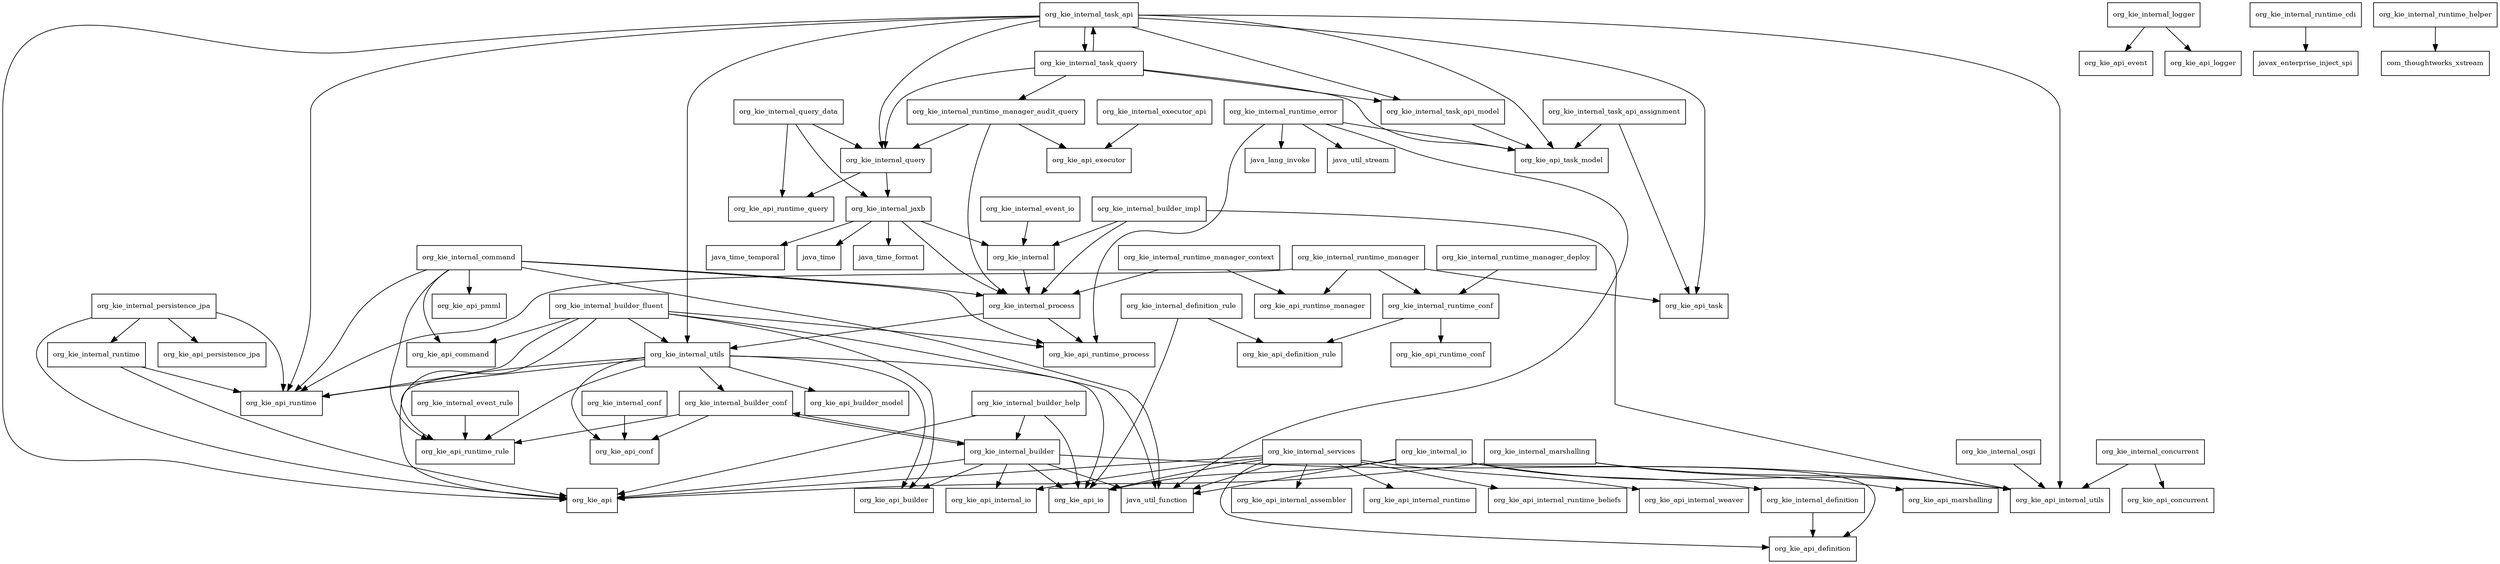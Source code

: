 digraph kie_internal_7_24_0_Final_package_dependencies {
  node [shape = box, fontsize=10.0];
  org_kie_internal -> org_kie_internal_process;
  org_kie_internal_builder -> java_util_function;
  org_kie_internal_builder -> org_kie_api;
  org_kie_internal_builder -> org_kie_api_builder;
  org_kie_internal_builder -> org_kie_api_internal_io;
  org_kie_internal_builder -> org_kie_api_internal_utils;
  org_kie_internal_builder -> org_kie_api_io;
  org_kie_internal_builder -> org_kie_internal_builder_conf;
  org_kie_internal_builder_conf -> org_kie_api_conf;
  org_kie_internal_builder_conf -> org_kie_api_runtime_rule;
  org_kie_internal_builder_conf -> org_kie_internal_builder;
  org_kie_internal_builder_fluent -> java_util_function;
  org_kie_internal_builder_fluent -> org_kie_api_builder;
  org_kie_internal_builder_fluent -> org_kie_api_command;
  org_kie_internal_builder_fluent -> org_kie_api_runtime;
  org_kie_internal_builder_fluent -> org_kie_api_runtime_process;
  org_kie_internal_builder_fluent -> org_kie_api_runtime_rule;
  org_kie_internal_builder_fluent -> org_kie_internal_utils;
  org_kie_internal_builder_help -> org_kie_api;
  org_kie_internal_builder_help -> org_kie_api_io;
  org_kie_internal_builder_help -> org_kie_internal_builder;
  org_kie_internal_builder_impl -> org_kie_api_internal_utils;
  org_kie_internal_builder_impl -> org_kie_internal;
  org_kie_internal_builder_impl -> org_kie_internal_process;
  org_kie_internal_command -> java_util_function;
  org_kie_internal_command -> org_kie_api_command;
  org_kie_internal_command -> org_kie_api_pmml;
  org_kie_internal_command -> org_kie_api_runtime;
  org_kie_internal_command -> org_kie_api_runtime_process;
  org_kie_internal_command -> org_kie_api_runtime_rule;
  org_kie_internal_command -> org_kie_internal_process;
  org_kie_internal_concurrent -> org_kie_api_concurrent;
  org_kie_internal_concurrent -> org_kie_api_internal_utils;
  org_kie_internal_conf -> org_kie_api_conf;
  org_kie_internal_definition -> org_kie_api_definition;
  org_kie_internal_definition_rule -> org_kie_api_definition_rule;
  org_kie_internal_definition_rule -> org_kie_api_io;
  org_kie_internal_event_io -> org_kie_internal;
  org_kie_internal_event_rule -> org_kie_api_runtime_rule;
  org_kie_internal_executor_api -> org_kie_api_executor;
  org_kie_internal_io -> java_util_function;
  org_kie_internal_io -> org_kie_api_definition;
  org_kie_internal_io -> org_kie_api_internal_utils;
  org_kie_internal_io -> org_kie_api_io;
  org_kie_internal_io -> org_kie_internal_definition;
  org_kie_internal_jaxb -> java_time;
  org_kie_internal_jaxb -> java_time_format;
  org_kie_internal_jaxb -> java_time_temporal;
  org_kie_internal_jaxb -> org_kie_internal;
  org_kie_internal_jaxb -> org_kie_internal_process;
  org_kie_internal_logger -> org_kie_api_event;
  org_kie_internal_logger -> org_kie_api_logger;
  org_kie_internal_marshalling -> org_kie_api;
  org_kie_internal_marshalling -> org_kie_api_internal_utils;
  org_kie_internal_marshalling -> org_kie_api_marshalling;
  org_kie_internal_osgi -> org_kie_api_internal_utils;
  org_kie_internal_persistence_jpa -> org_kie_api;
  org_kie_internal_persistence_jpa -> org_kie_api_persistence_jpa;
  org_kie_internal_persistence_jpa -> org_kie_api_runtime;
  org_kie_internal_persistence_jpa -> org_kie_internal_runtime;
  org_kie_internal_process -> org_kie_api_runtime_process;
  org_kie_internal_process -> org_kie_internal_utils;
  org_kie_internal_query -> org_kie_api_runtime_query;
  org_kie_internal_query -> org_kie_internal_jaxb;
  org_kie_internal_query_data -> org_kie_api_runtime_query;
  org_kie_internal_query_data -> org_kie_internal_jaxb;
  org_kie_internal_query_data -> org_kie_internal_query;
  org_kie_internal_runtime -> org_kie_api;
  org_kie_internal_runtime -> org_kie_api_runtime;
  org_kie_internal_runtime_cdi -> javax_enterprise_inject_spi;
  org_kie_internal_runtime_conf -> org_kie_api_definition_rule;
  org_kie_internal_runtime_conf -> org_kie_api_runtime_conf;
  org_kie_internal_runtime_error -> java_lang_invoke;
  org_kie_internal_runtime_error -> java_util_function;
  org_kie_internal_runtime_error -> java_util_stream;
  org_kie_internal_runtime_error -> org_kie_api_runtime_process;
  org_kie_internal_runtime_error -> org_kie_api_task_model;
  org_kie_internal_runtime_helper -> com_thoughtworks_xstream;
  org_kie_internal_runtime_manager -> org_kie_api_runtime;
  org_kie_internal_runtime_manager -> org_kie_api_runtime_manager;
  org_kie_internal_runtime_manager -> org_kie_api_task;
  org_kie_internal_runtime_manager -> org_kie_internal_runtime_conf;
  org_kie_internal_runtime_manager_audit_query -> org_kie_api_executor;
  org_kie_internal_runtime_manager_audit_query -> org_kie_internal_process;
  org_kie_internal_runtime_manager_audit_query -> org_kie_internal_query;
  org_kie_internal_runtime_manager_context -> org_kie_api_runtime_manager;
  org_kie_internal_runtime_manager_context -> org_kie_internal_process;
  org_kie_internal_runtime_manager_deploy -> org_kie_internal_runtime_conf;
  org_kie_internal_services -> java_util_function;
  org_kie_internal_services -> org_kie_api;
  org_kie_internal_services -> org_kie_api_definition;
  org_kie_internal_services -> org_kie_api_internal_assembler;
  org_kie_internal_services -> org_kie_api_internal_io;
  org_kie_internal_services -> org_kie_api_internal_runtime;
  org_kie_internal_services -> org_kie_api_internal_runtime_beliefs;
  org_kie_internal_services -> org_kie_api_internal_weaver;
  org_kie_internal_services -> org_kie_api_io;
  org_kie_internal_task_api -> org_kie_api;
  org_kie_internal_task_api -> org_kie_api_internal_utils;
  org_kie_internal_task_api -> org_kie_api_runtime;
  org_kie_internal_task_api -> org_kie_api_task;
  org_kie_internal_task_api -> org_kie_api_task_model;
  org_kie_internal_task_api -> org_kie_internal_query;
  org_kie_internal_task_api -> org_kie_internal_task_api_model;
  org_kie_internal_task_api -> org_kie_internal_task_query;
  org_kie_internal_task_api -> org_kie_internal_utils;
  org_kie_internal_task_api_assignment -> org_kie_api_task;
  org_kie_internal_task_api_assignment -> org_kie_api_task_model;
  org_kie_internal_task_api_model -> org_kie_api_task_model;
  org_kie_internal_task_query -> org_kie_api_task_model;
  org_kie_internal_task_query -> org_kie_internal_query;
  org_kie_internal_task_query -> org_kie_internal_runtime_manager_audit_query;
  org_kie_internal_task_query -> org_kie_internal_task_api;
  org_kie_internal_task_query -> org_kie_internal_task_api_model;
  org_kie_internal_utils -> org_kie_api;
  org_kie_internal_utils -> org_kie_api_builder;
  org_kie_internal_utils -> org_kie_api_builder_model;
  org_kie_internal_utils -> org_kie_api_conf;
  org_kie_internal_utils -> org_kie_api_io;
  org_kie_internal_utils -> org_kie_api_runtime;
  org_kie_internal_utils -> org_kie_api_runtime_rule;
  org_kie_internal_utils -> org_kie_internal_builder_conf;
}
